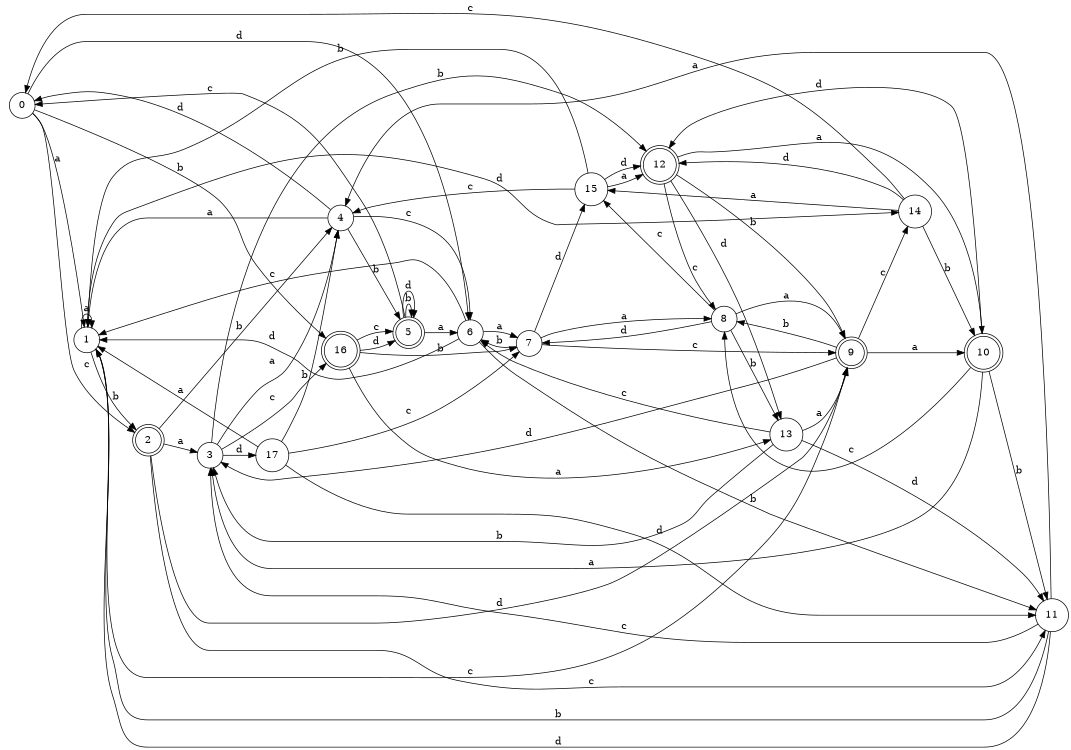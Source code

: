 digraph n15_7 {
__start0 [label="" shape="none"];

rankdir=LR;
size="8,5";

s0 [style="filled", color="black", fillcolor="white" shape="circle", label="0"];
s1 [style="filled", color="black", fillcolor="white" shape="circle", label="1"];
s2 [style="rounded,filled", color="black", fillcolor="white" shape="doublecircle", label="2"];
s3 [style="filled", color="black", fillcolor="white" shape="circle", label="3"];
s4 [style="filled", color="black", fillcolor="white" shape="circle", label="4"];
s5 [style="rounded,filled", color="black", fillcolor="white" shape="doublecircle", label="5"];
s6 [style="filled", color="black", fillcolor="white" shape="circle", label="6"];
s7 [style="filled", color="black", fillcolor="white" shape="circle", label="7"];
s8 [style="filled", color="black", fillcolor="white" shape="circle", label="8"];
s9 [style="rounded,filled", color="black", fillcolor="white" shape="doublecircle", label="9"];
s10 [style="rounded,filled", color="black", fillcolor="white" shape="doublecircle", label="10"];
s11 [style="filled", color="black", fillcolor="white" shape="circle", label="11"];
s12 [style="rounded,filled", color="black", fillcolor="white" shape="doublecircle", label="12"];
s13 [style="filled", color="black", fillcolor="white" shape="circle", label="13"];
s14 [style="filled", color="black", fillcolor="white" shape="circle", label="14"];
s15 [style="filled", color="black", fillcolor="white" shape="circle", label="15"];
s16 [style="rounded,filled", color="black", fillcolor="white" shape="doublecircle", label="16"];
s17 [style="filled", color="black", fillcolor="white" shape="circle", label="17"];
s0 -> s1 [label="a"];
s0 -> s16 [label="b"];
s0 -> s2 [label="c"];
s0 -> s6 [label="d"];
s1 -> s1 [label="a"];
s1 -> s2 [label="b"];
s1 -> s9 [label="c"];
s1 -> s14 [label="d"];
s2 -> s3 [label="a"];
s2 -> s4 [label="b"];
s2 -> s11 [label="c"];
s2 -> s9 [label="d"];
s3 -> s4 [label="a"];
s3 -> s12 [label="b"];
s3 -> s16 [label="c"];
s3 -> s17 [label="d"];
s4 -> s1 [label="a"];
s4 -> s5 [label="b"];
s4 -> s6 [label="c"];
s4 -> s0 [label="d"];
s5 -> s6 [label="a"];
s5 -> s5 [label="b"];
s5 -> s0 [label="c"];
s5 -> s5 [label="d"];
s6 -> s7 [label="a"];
s6 -> s11 [label="b"];
s6 -> s1 [label="c"];
s6 -> s1 [label="d"];
s7 -> s8 [label="a"];
s7 -> s6 [label="b"];
s7 -> s9 [label="c"];
s7 -> s15 [label="d"];
s8 -> s9 [label="a"];
s8 -> s13 [label="b"];
s8 -> s15 [label="c"];
s8 -> s7 [label="d"];
s9 -> s10 [label="a"];
s9 -> s8 [label="b"];
s9 -> s14 [label="c"];
s9 -> s3 [label="d"];
s10 -> s3 [label="a"];
s10 -> s11 [label="b"];
s10 -> s8 [label="c"];
s10 -> s12 [label="d"];
s11 -> s4 [label="a"];
s11 -> s1 [label="b"];
s11 -> s3 [label="c"];
s11 -> s1 [label="d"];
s12 -> s10 [label="a"];
s12 -> s9 [label="b"];
s12 -> s8 [label="c"];
s12 -> s13 [label="d"];
s13 -> s9 [label="a"];
s13 -> s3 [label="b"];
s13 -> s6 [label="c"];
s13 -> s11 [label="d"];
s14 -> s15 [label="a"];
s14 -> s10 [label="b"];
s14 -> s0 [label="c"];
s14 -> s12 [label="d"];
s15 -> s12 [label="a"];
s15 -> s1 [label="b"];
s15 -> s4 [label="c"];
s15 -> s12 [label="d"];
s16 -> s13 [label="a"];
s16 -> s7 [label="b"];
s16 -> s5 [label="c"];
s16 -> s5 [label="d"];
s17 -> s1 [label="a"];
s17 -> s4 [label="b"];
s17 -> s7 [label="c"];
s17 -> s11 [label="d"];

}